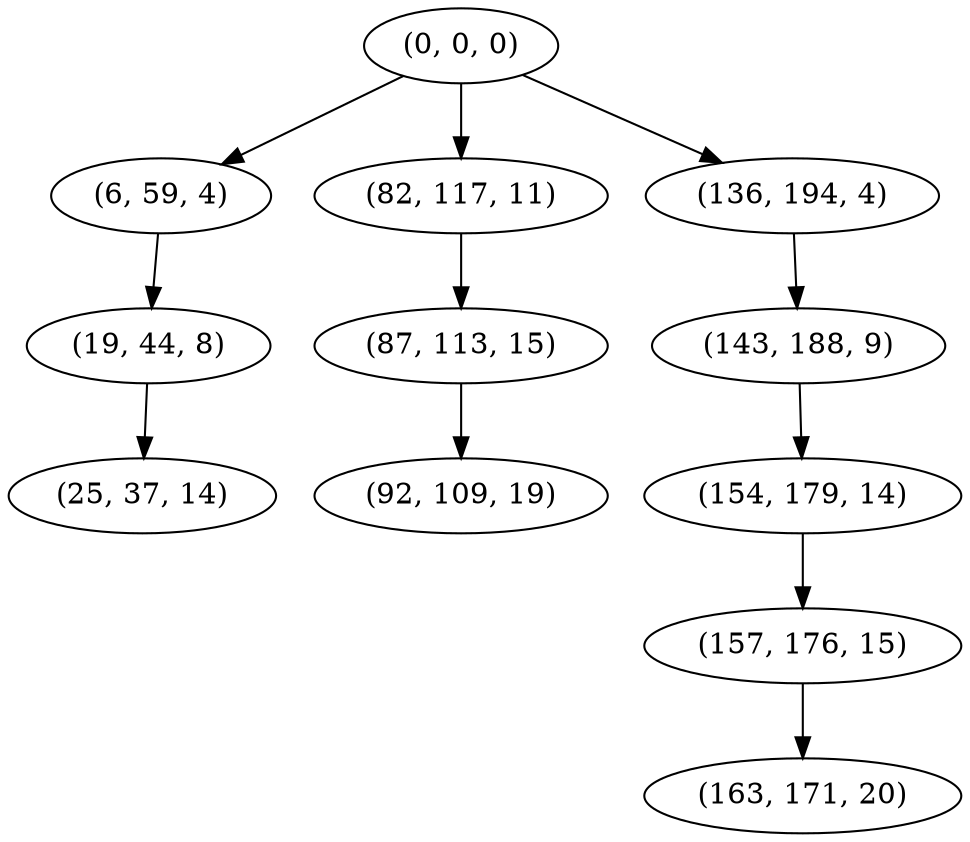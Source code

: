 digraph tree {
    "(0, 0, 0)";
    "(6, 59, 4)";
    "(19, 44, 8)";
    "(25, 37, 14)";
    "(82, 117, 11)";
    "(87, 113, 15)";
    "(92, 109, 19)";
    "(136, 194, 4)";
    "(143, 188, 9)";
    "(154, 179, 14)";
    "(157, 176, 15)";
    "(163, 171, 20)";
    "(0, 0, 0)" -> "(6, 59, 4)";
    "(0, 0, 0)" -> "(82, 117, 11)";
    "(0, 0, 0)" -> "(136, 194, 4)";
    "(6, 59, 4)" -> "(19, 44, 8)";
    "(19, 44, 8)" -> "(25, 37, 14)";
    "(82, 117, 11)" -> "(87, 113, 15)";
    "(87, 113, 15)" -> "(92, 109, 19)";
    "(136, 194, 4)" -> "(143, 188, 9)";
    "(143, 188, 9)" -> "(154, 179, 14)";
    "(154, 179, 14)" -> "(157, 176, 15)";
    "(157, 176, 15)" -> "(163, 171, 20)";
}
